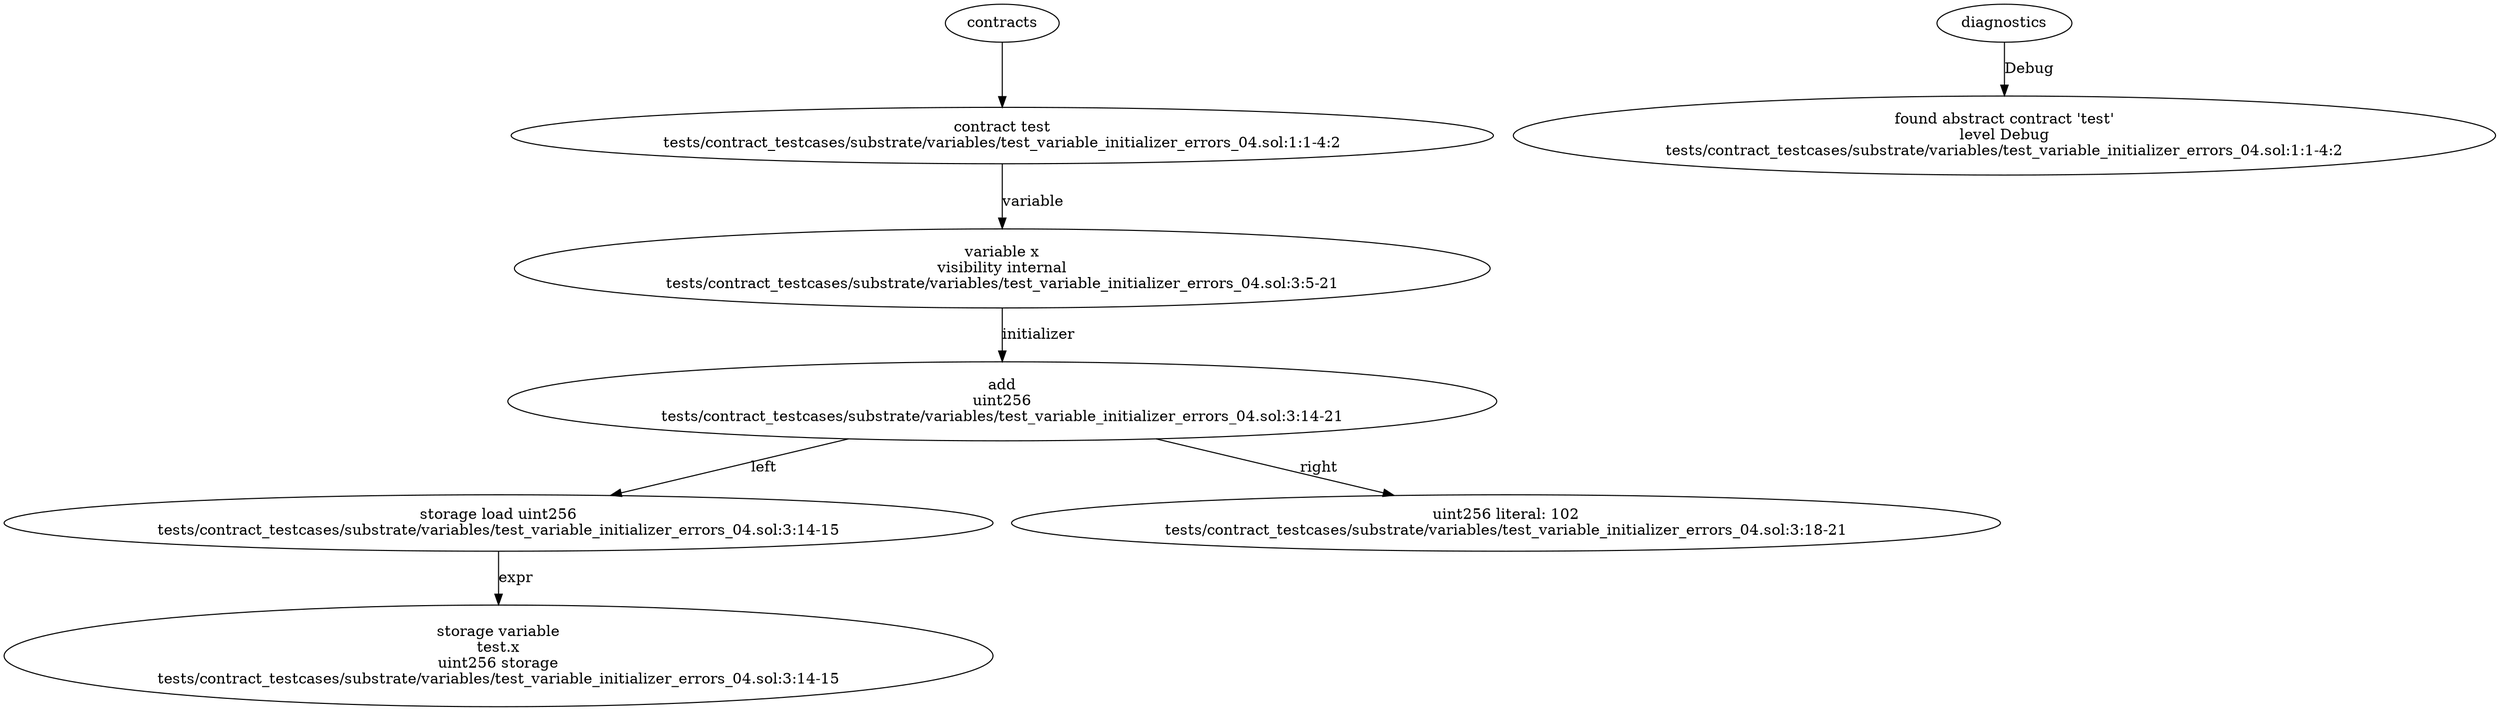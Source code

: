 strict digraph "tests/contract_testcases/substrate/variables/test_variable_initializer_errors_04.sol" {
	contract [label="contract test\ntests/contract_testcases/substrate/variables/test_variable_initializer_errors_04.sol:1:1-4:2"]
	var [label="variable x\nvisibility internal\ntests/contract_testcases/substrate/variables/test_variable_initializer_errors_04.sol:3:5-21"]
	add [label="add\nuint256\ntests/contract_testcases/substrate/variables/test_variable_initializer_errors_04.sol:3:14-21"]
	storage_load [label="storage load uint256\ntests/contract_testcases/substrate/variables/test_variable_initializer_errors_04.sol:3:14-15"]
	storage_var [label="storage variable\ntest.x\nuint256 storage\ntests/contract_testcases/substrate/variables/test_variable_initializer_errors_04.sol:3:14-15"]
	number_literal [label="uint256 literal: 102\ntests/contract_testcases/substrate/variables/test_variable_initializer_errors_04.sol:3:18-21"]
	diagnostic [label="found abstract contract 'test'\nlevel Debug\ntests/contract_testcases/substrate/variables/test_variable_initializer_errors_04.sol:1:1-4:2"]
	contracts -> contract
	contract -> var [label="variable"]
	var -> add [label="initializer"]
	add -> storage_load [label="left"]
	storage_load -> storage_var [label="expr"]
	add -> number_literal [label="right"]
	diagnostics -> diagnostic [label="Debug"]
}
